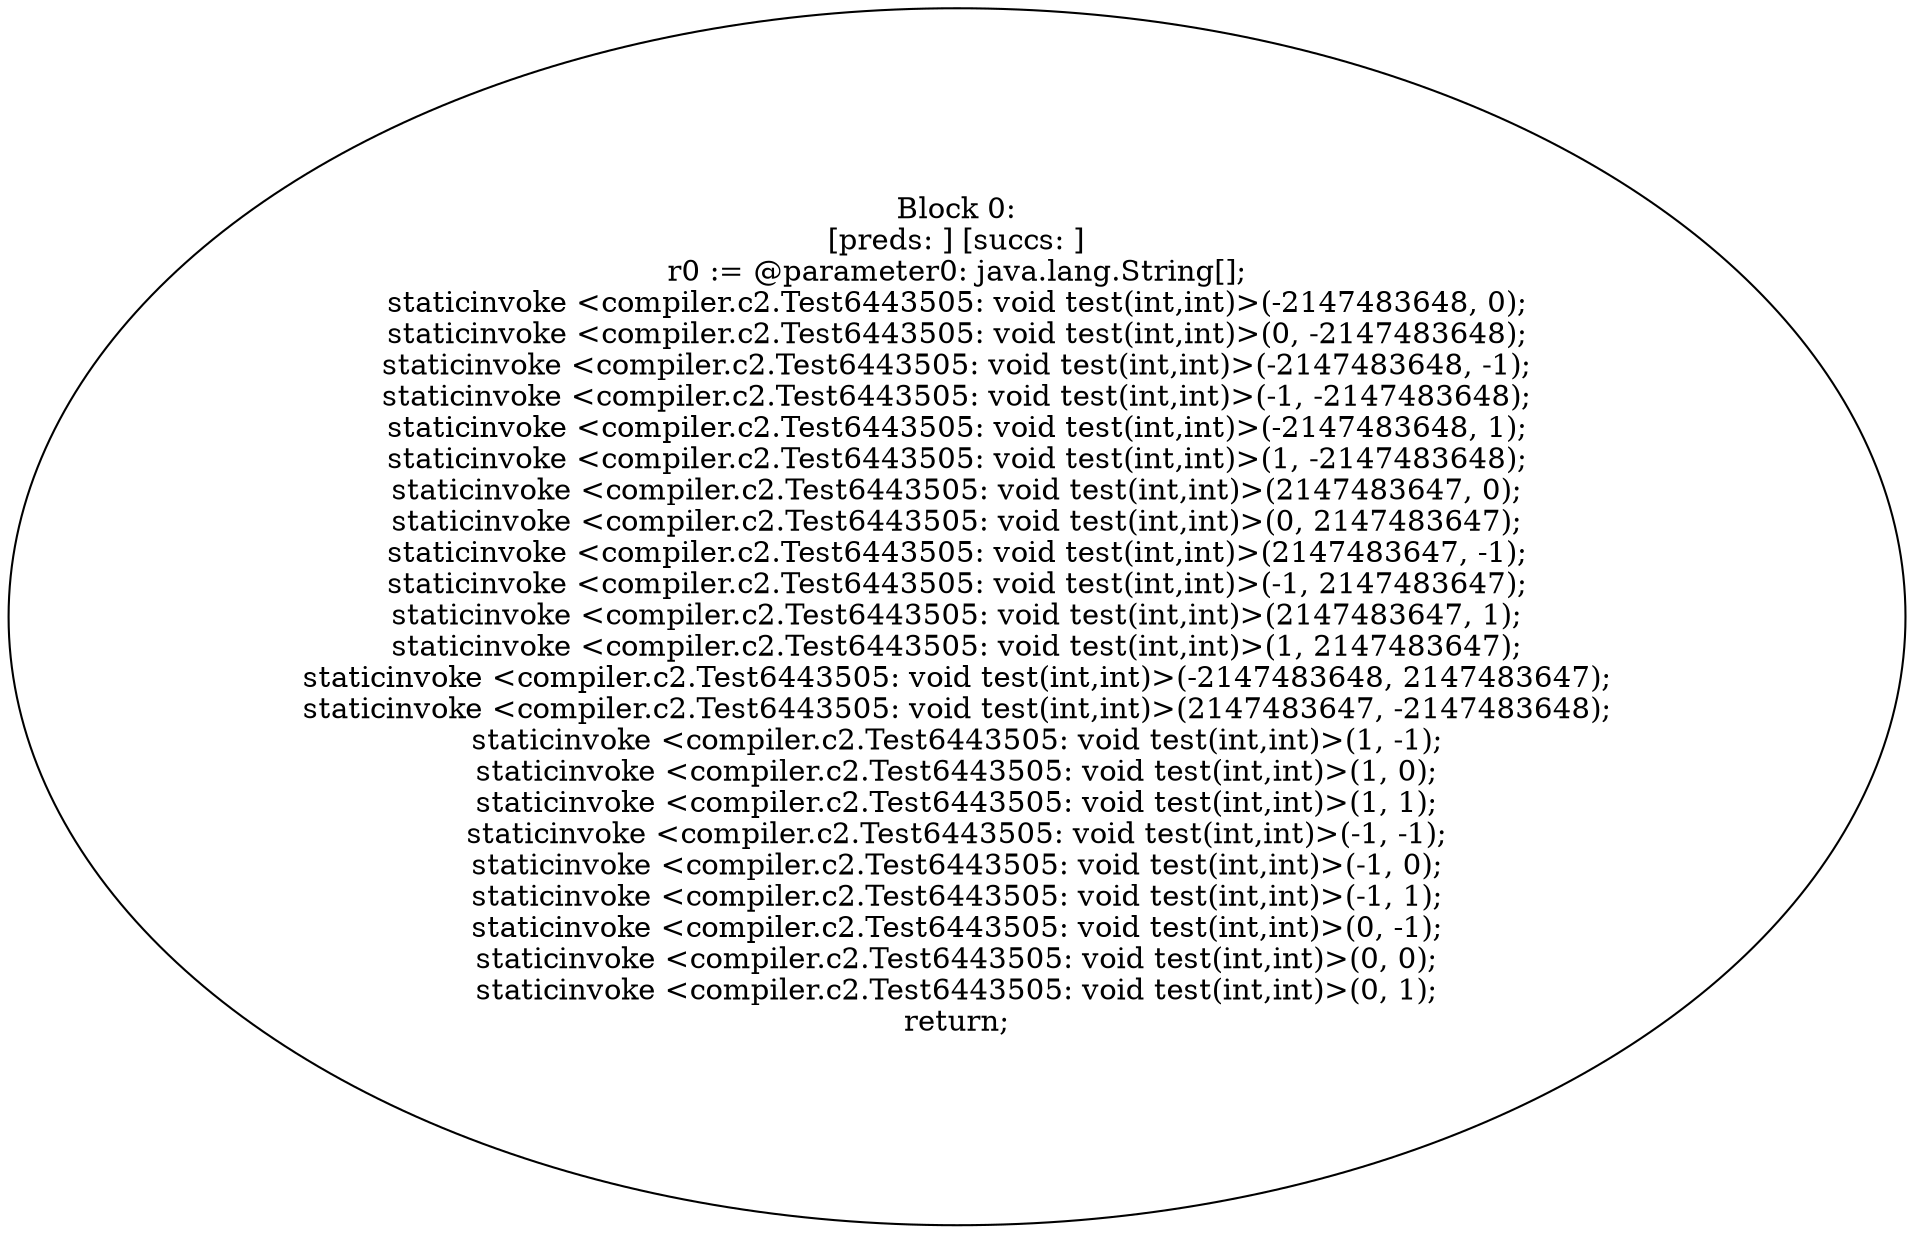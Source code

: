 digraph "unitGraph" {
    "Block 0:
[preds: ] [succs: ]
r0 := @parameter0: java.lang.String[];
staticinvoke <compiler.c2.Test6443505: void test(int,int)>(-2147483648, 0);
staticinvoke <compiler.c2.Test6443505: void test(int,int)>(0, -2147483648);
staticinvoke <compiler.c2.Test6443505: void test(int,int)>(-2147483648, -1);
staticinvoke <compiler.c2.Test6443505: void test(int,int)>(-1, -2147483648);
staticinvoke <compiler.c2.Test6443505: void test(int,int)>(-2147483648, 1);
staticinvoke <compiler.c2.Test6443505: void test(int,int)>(1, -2147483648);
staticinvoke <compiler.c2.Test6443505: void test(int,int)>(2147483647, 0);
staticinvoke <compiler.c2.Test6443505: void test(int,int)>(0, 2147483647);
staticinvoke <compiler.c2.Test6443505: void test(int,int)>(2147483647, -1);
staticinvoke <compiler.c2.Test6443505: void test(int,int)>(-1, 2147483647);
staticinvoke <compiler.c2.Test6443505: void test(int,int)>(2147483647, 1);
staticinvoke <compiler.c2.Test6443505: void test(int,int)>(1, 2147483647);
staticinvoke <compiler.c2.Test6443505: void test(int,int)>(-2147483648, 2147483647);
staticinvoke <compiler.c2.Test6443505: void test(int,int)>(2147483647, -2147483648);
staticinvoke <compiler.c2.Test6443505: void test(int,int)>(1, -1);
staticinvoke <compiler.c2.Test6443505: void test(int,int)>(1, 0);
staticinvoke <compiler.c2.Test6443505: void test(int,int)>(1, 1);
staticinvoke <compiler.c2.Test6443505: void test(int,int)>(-1, -1);
staticinvoke <compiler.c2.Test6443505: void test(int,int)>(-1, 0);
staticinvoke <compiler.c2.Test6443505: void test(int,int)>(-1, 1);
staticinvoke <compiler.c2.Test6443505: void test(int,int)>(0, -1);
staticinvoke <compiler.c2.Test6443505: void test(int,int)>(0, 0);
staticinvoke <compiler.c2.Test6443505: void test(int,int)>(0, 1);
return;
"
}
